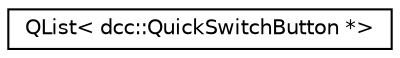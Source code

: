 digraph "类继承关系图"
{
  edge [fontname="Helvetica",fontsize="10",labelfontname="Helvetica",labelfontsize="10"];
  node [fontname="Helvetica",fontsize="10",shape=record];
  rankdir="LR";
  Node0 [label="QList\< dcc::QuickSwitchButton *\>",height=0.2,width=0.4,color="black", fillcolor="white", style="filled",URL="$class_q_list.html"];
}
